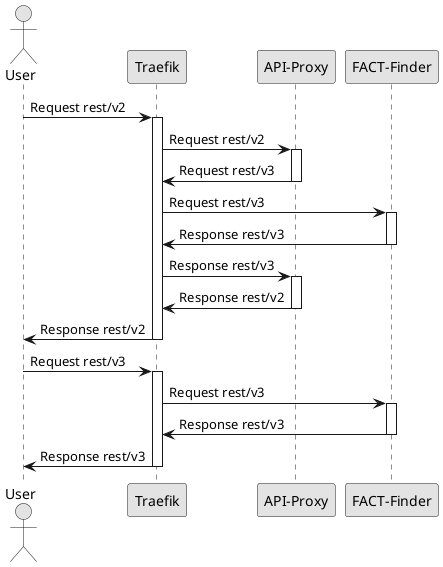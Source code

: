 @startuml

skinparam monochrome true

actor User
participant "Traefik" as T
participant "API-Proxy" as P
participant "FACT-Finder" as F

User -> T:  Request rest/v2
activate T

T -> P: Request rest/v2
activate P

P -> T: Request rest/v3
deactivate P

T -> F: Request rest/v3
activate F

F -> T: Response rest/v3
deactivate F

T -> P: Response rest/v3
activate P

P -> T: Response rest/v2
deactivate P

T -> User: Response rest/v2
deactivate T


User -> T: Request rest/v3
activate T

T -> F: Request rest/v3
activate F

F -> T: Response rest/v3
deactivate F

T -> User: Response rest/v3
deactivate T
@enduml
